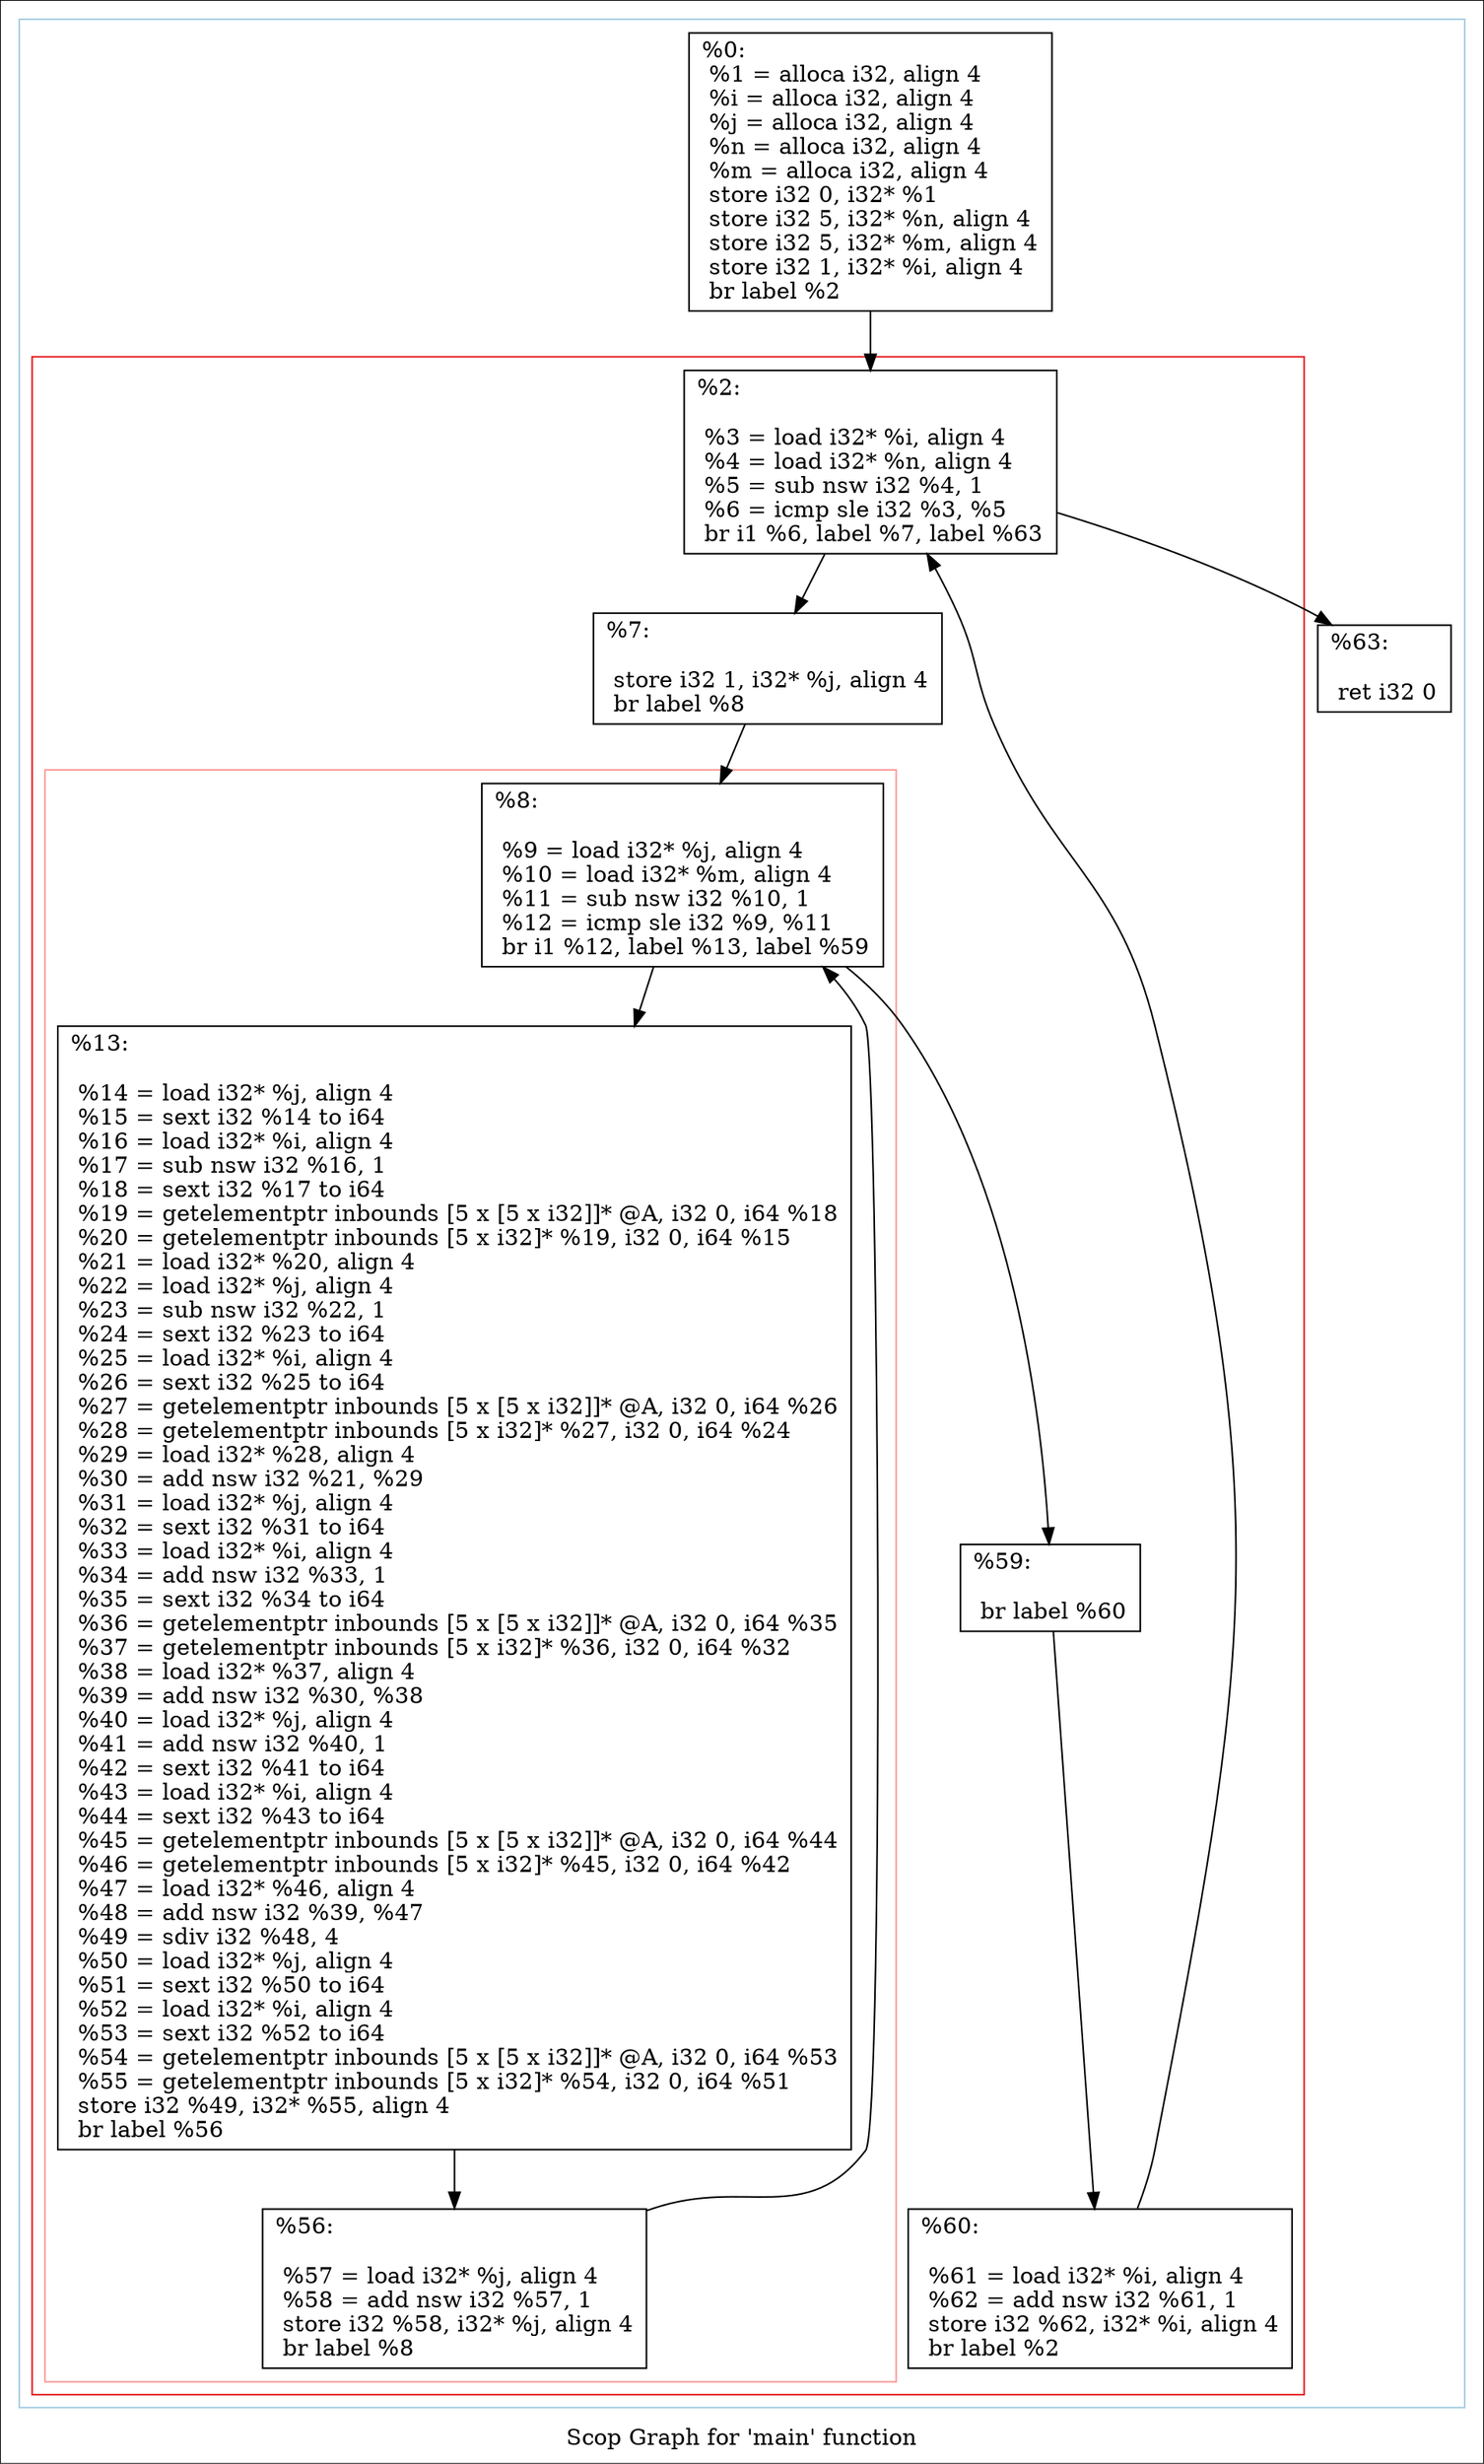 digraph "Scop Graph for 'main' function" {
	label="Scop Graph for 'main' function";

	Node0x10ed630 [shape=record,label="{%0:\l  %1 = alloca i32, align 4\l  %i = alloca i32, align 4\l  %j = alloca i32, align 4\l  %n = alloca i32, align 4\l  %m = alloca i32, align 4\l  store i32 0, i32* %1\l  store i32 5, i32* %n, align 4\l  store i32 5, i32* %m, align 4\l  store i32 1, i32* %i, align 4\l  br label %2\l}"];
	Node0x10ed630 -> Node0x10ed6e0;
	Node0x10ed6e0 [shape=record,label="{%2:\l\l  %3 = load i32* %i, align 4\l  %4 = load i32* %n, align 4\l  %5 = sub nsw i32 %4, 1\l  %6 = icmp sle i32 %3, %5\l  br i1 %6, label %7, label %63\l}"];
	Node0x10ed6e0 -> Node0x10ed600;
	Node0x10ed6e0 -> Node0x10ed7d0;
	Node0x10ed600 [shape=record,label="{%7:\l\l  store i32 1, i32* %j, align 4\l  br label %8\l}"];
	Node0x10ed600 -> Node0x10ed920;
	Node0x10ed920 [shape=record,label="{%8:\l\l  %9 = load i32* %j, align 4\l  %10 = load i32* %m, align 4\l  %11 = sub nsw i32 %10, 1\l  %12 = icmp sle i32 %9, %11\l  br i1 %12, label %13, label %59\l}"];
	Node0x10ed920 -> Node0x10ed740;
	Node0x10ed920 -> Node0x10ed900;
	Node0x10ed740 [shape=record,label="{%13:\l\l  %14 = load i32* %j, align 4\l  %15 = sext i32 %14 to i64\l  %16 = load i32* %i, align 4\l  %17 = sub nsw i32 %16, 1\l  %18 = sext i32 %17 to i64\l  %19 = getelementptr inbounds [5 x [5 x i32]]* @A, i32 0, i64 %18\l  %20 = getelementptr inbounds [5 x i32]* %19, i32 0, i64 %15\l  %21 = load i32* %20, align 4\l  %22 = load i32* %j, align 4\l  %23 = sub nsw i32 %22, 1\l  %24 = sext i32 %23 to i64\l  %25 = load i32* %i, align 4\l  %26 = sext i32 %25 to i64\l  %27 = getelementptr inbounds [5 x [5 x i32]]* @A, i32 0, i64 %26\l  %28 = getelementptr inbounds [5 x i32]* %27, i32 0, i64 %24\l  %29 = load i32* %28, align 4\l  %30 = add nsw i32 %21, %29\l  %31 = load i32* %j, align 4\l  %32 = sext i32 %31 to i64\l  %33 = load i32* %i, align 4\l  %34 = add nsw i32 %33, 1\l  %35 = sext i32 %34 to i64\l  %36 = getelementptr inbounds [5 x [5 x i32]]* @A, i32 0, i64 %35\l  %37 = getelementptr inbounds [5 x i32]* %36, i32 0, i64 %32\l  %38 = load i32* %37, align 4\l  %39 = add nsw i32 %30, %38\l  %40 = load i32* %j, align 4\l  %41 = add nsw i32 %40, 1\l  %42 = sext i32 %41 to i64\l  %43 = load i32* %i, align 4\l  %44 = sext i32 %43 to i64\l  %45 = getelementptr inbounds [5 x [5 x i32]]* @A, i32 0, i64 %44\l  %46 = getelementptr inbounds [5 x i32]* %45, i32 0, i64 %42\l  %47 = load i32* %46, align 4\l  %48 = add nsw i32 %39, %47\l  %49 = sdiv i32 %48, 4\l  %50 = load i32* %j, align 4\l  %51 = sext i32 %50 to i64\l  %52 = load i32* %i, align 4\l  %53 = sext i32 %52 to i64\l  %54 = getelementptr inbounds [5 x [5 x i32]]* @A, i32 0, i64 %53\l  %55 = getelementptr inbounds [5 x i32]* %54, i32 0, i64 %51\l  store i32 %49, i32* %55, align 4\l  br label %56\l}"];
	Node0x10ed740 -> Node0x10ed760;
	Node0x10ed760 [shape=record,label="{%56:\l\l  %57 = load i32* %j, align 4\l  %58 = add nsw i32 %57, 1\l  store i32 %58, i32* %j, align 4\l  br label %8\l}"];
	Node0x10ed760 -> Node0x10ed920[constraint=false];
	Node0x10ed900 [shape=record,label="{%59:\l\l  br label %60\l}"];
	Node0x10ed900 -> Node0x10edb50;
	Node0x10edb50 [shape=record,label="{%60:\l\l  %61 = load i32* %i, align 4\l  %62 = add nsw i32 %61, 1\l  store i32 %62, i32* %i, align 4\l  br label %2\l}"];
	Node0x10edb50 -> Node0x10ed6e0[constraint=false];
	Node0x10ed7d0 [shape=record,label="{%63:\l\l  ret i32 0\l}"];
	colorscheme = "paired12"
        subgraph cluster_0x10ecbe0 {
          label = "";
          style = solid;
          color = 1
          subgraph cluster_0x10ee1b0 {
            label = "";
            style = solid;
            color = 6
            subgraph cluster_0x10edd20 {
              label = "";
              style = solid;
              color = 5
              Node0x10ed920;
              Node0x10ed740;
              Node0x10ed760;
            }
            Node0x10ed6e0;
            Node0x10ed600;
            Node0x10ed900;
            Node0x10edb50;
          }
          Node0x10ed630;
          Node0x10ed7d0;
        }
}
